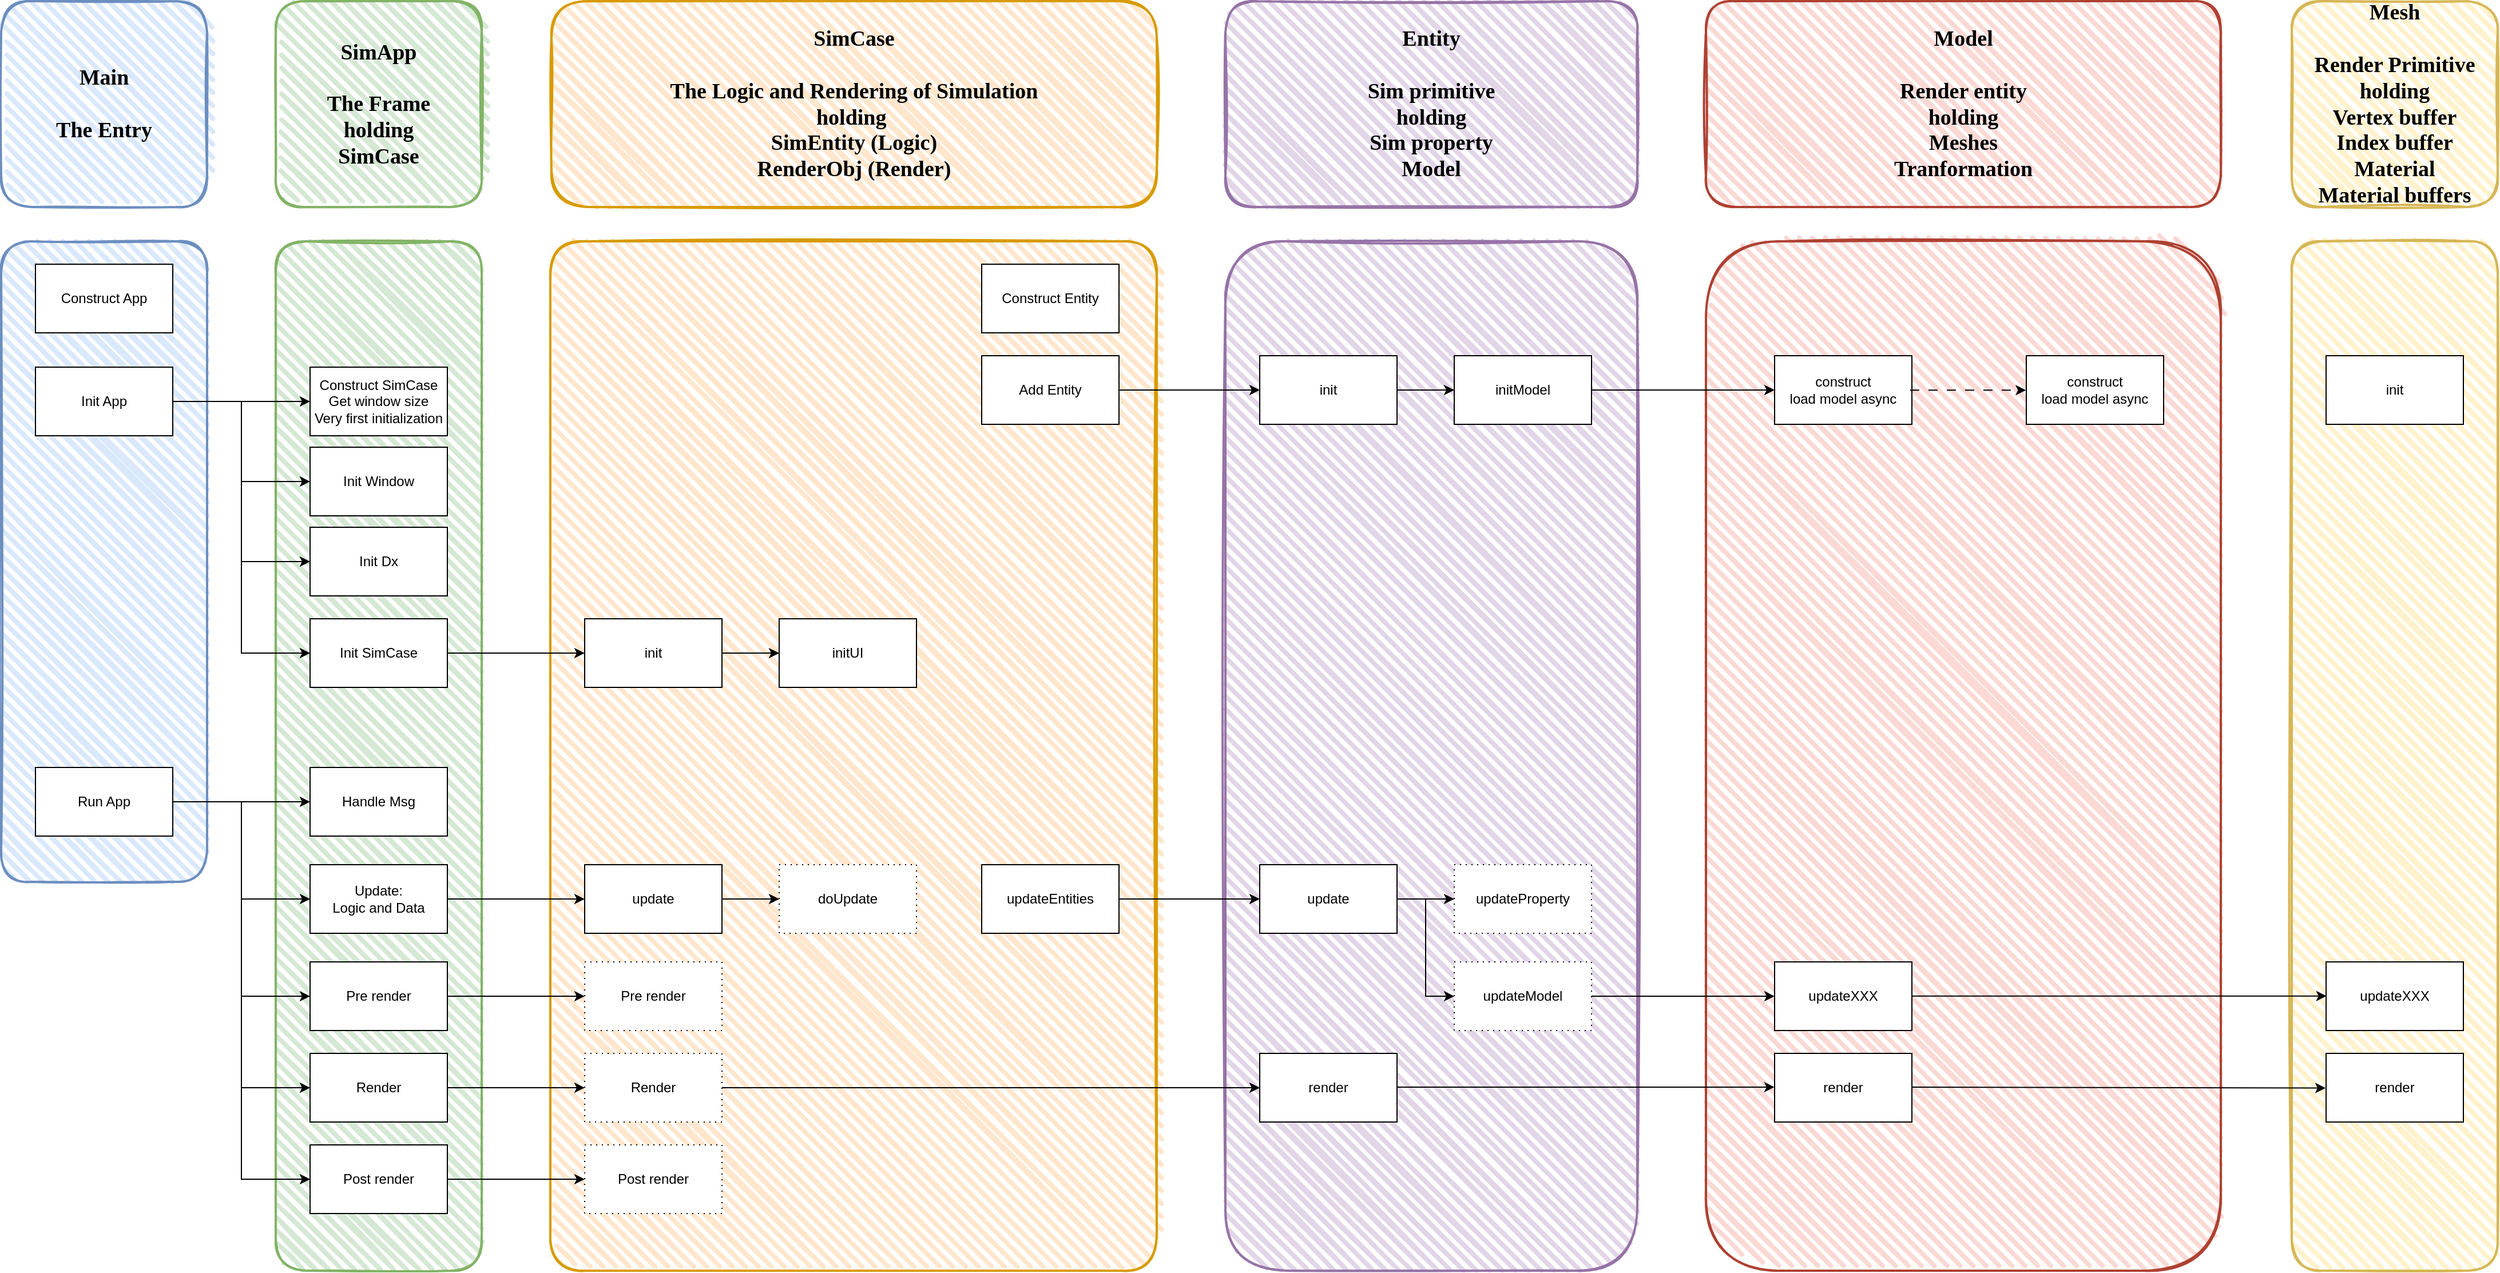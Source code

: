 <mxfile version="26.0.15">
  <diagram id="VeyEVVzGFHHniTcX9GDx" name="第 1 页">
    <mxGraphModel dx="2960" dy="1731" grid="1" gridSize="10" guides="1" tooltips="1" connect="0" arrows="1" fold="1" page="1" pageScale="1" pageWidth="3300" pageHeight="4681" math="0" shadow="0">
      <root>
        <mxCell id="0" />
        <mxCell id="1" parent="0" />
        <mxCell id="VndJTcKDumlg3SM-KgSq-52" value="" style="rounded=1;whiteSpace=wrap;html=1;strokeWidth=2;fillWeight=4;hachureGap=8;hachureAngle=45;fillColor=#fad9d5;sketch=1;strokeColor=#ae4132;" parent="1" vertex="1">
          <mxGeometry x="1570" y="360" width="450" height="900" as="geometry" />
        </mxCell>
        <mxCell id="VndJTcKDumlg3SM-KgSq-81" value="" style="rounded=1;whiteSpace=wrap;html=1;strokeWidth=2;fillWeight=4;hachureGap=8;hachureAngle=45;fillColor=#fff2cc;sketch=1;strokeColor=#d6b656;" parent="1" vertex="1">
          <mxGeometry x="2082" y="360" width="180" height="900" as="geometry" />
        </mxCell>
        <mxCell id="VndJTcKDumlg3SM-KgSq-51" value="" style="rounded=1;whiteSpace=wrap;html=1;strokeWidth=2;fillWeight=4;hachureGap=8;hachureAngle=45;fillColor=#e1d5e7;sketch=1;strokeColor=#9673a6;" parent="1" vertex="1">
          <mxGeometry x="1150" y="360" width="360" height="900" as="geometry" />
        </mxCell>
        <mxCell id="VndJTcKDumlg3SM-KgSq-43" value="" style="rounded=1;whiteSpace=wrap;html=1;strokeWidth=2;fillWeight=4;hachureGap=8;hachureAngle=45;fillColor=#ffe6cc;sketch=1;strokeColor=#d79b00;arcSize=6;" parent="1" vertex="1">
          <mxGeometry x="560" y="360" width="530" height="900" as="geometry" />
        </mxCell>
        <mxCell id="VndJTcKDumlg3SM-KgSq-42" value="" style="rounded=1;whiteSpace=wrap;html=1;strokeWidth=2;fillWeight=4;hachureGap=8;hachureAngle=45;fillColor=#d5e8d4;sketch=1;strokeColor=#82b366;" parent="1" vertex="1">
          <mxGeometry x="320" y="360" width="180" height="900" as="geometry" />
        </mxCell>
        <mxCell id="VndJTcKDumlg3SM-KgSq-41" value="" style="rounded=1;whiteSpace=wrap;html=1;strokeWidth=2;fillWeight=4;hachureGap=8;hachureAngle=45;fillColor=#dae8fc;sketch=1;strokeColor=#6c8ebf;" parent="1" vertex="1">
          <mxGeometry x="80" y="360" width="180" height="560" as="geometry" />
        </mxCell>
        <mxCell id="VndJTcKDumlg3SM-KgSq-5" value="Construct App" style="rounded=0;whiteSpace=wrap;html=1;" parent="1" vertex="1">
          <mxGeometry x="110" y="380" width="120" height="60" as="geometry" />
        </mxCell>
        <mxCell id="VndJTcKDumlg3SM-KgSq-13" style="edgeStyle=orthogonalEdgeStyle;rounded=0;orthogonalLoop=1;jettySize=auto;html=1;exitX=1;exitY=0.5;exitDx=0;exitDy=0;entryX=0;entryY=0.5;entryDx=0;entryDy=0;" parent="1" source="VndJTcKDumlg3SM-KgSq-6" target="VndJTcKDumlg3SM-KgSq-8" edge="1">
          <mxGeometry relative="1" as="geometry" />
        </mxCell>
        <mxCell id="VndJTcKDumlg3SM-KgSq-14" style="edgeStyle=orthogonalEdgeStyle;rounded=0;orthogonalLoop=1;jettySize=auto;html=1;exitX=1;exitY=0.5;exitDx=0;exitDy=0;entryX=0;entryY=0.5;entryDx=0;entryDy=0;" parent="1" source="VndJTcKDumlg3SM-KgSq-6" target="VndJTcKDumlg3SM-KgSq-9" edge="1">
          <mxGeometry relative="1" as="geometry" />
        </mxCell>
        <mxCell id="VndJTcKDumlg3SM-KgSq-15" style="edgeStyle=orthogonalEdgeStyle;rounded=0;orthogonalLoop=1;jettySize=auto;html=1;exitX=1;exitY=0.5;exitDx=0;exitDy=0;entryX=0;entryY=0.5;entryDx=0;entryDy=0;" parent="1" source="VndJTcKDumlg3SM-KgSq-6" target="VndJTcKDumlg3SM-KgSq-10" edge="1">
          <mxGeometry relative="1" as="geometry" />
        </mxCell>
        <mxCell id="VndJTcKDumlg3SM-KgSq-16" style="edgeStyle=orthogonalEdgeStyle;rounded=0;orthogonalLoop=1;jettySize=auto;html=1;exitX=1;exitY=0.5;exitDx=0;exitDy=0;entryX=0;entryY=0.5;entryDx=0;entryDy=0;" parent="1" source="VndJTcKDumlg3SM-KgSq-6" target="VndJTcKDumlg3SM-KgSq-11" edge="1">
          <mxGeometry relative="1" as="geometry" />
        </mxCell>
        <mxCell id="VndJTcKDumlg3SM-KgSq-6" value="Init App" style="rounded=0;whiteSpace=wrap;html=1;" parent="1" vertex="1">
          <mxGeometry x="110" y="470" width="120" height="60" as="geometry" />
        </mxCell>
        <mxCell id="VndJTcKDumlg3SM-KgSq-27" style="edgeStyle=orthogonalEdgeStyle;rounded=0;orthogonalLoop=1;jettySize=auto;html=1;exitX=1;exitY=0.5;exitDx=0;exitDy=0;entryX=0;entryY=0.5;entryDx=0;entryDy=0;" parent="1" source="VndJTcKDumlg3SM-KgSq-7" target="VndJTcKDumlg3SM-KgSq-21" edge="1">
          <mxGeometry relative="1" as="geometry" />
        </mxCell>
        <mxCell id="VndJTcKDumlg3SM-KgSq-28" style="edgeStyle=orthogonalEdgeStyle;rounded=0;orthogonalLoop=1;jettySize=auto;html=1;exitX=1;exitY=0.5;exitDx=0;exitDy=0;entryX=0;entryY=0.5;entryDx=0;entryDy=0;" parent="1" source="VndJTcKDumlg3SM-KgSq-7" target="VndJTcKDumlg3SM-KgSq-22" edge="1">
          <mxGeometry relative="1" as="geometry" />
        </mxCell>
        <mxCell id="VndJTcKDumlg3SM-KgSq-29" style="edgeStyle=orthogonalEdgeStyle;rounded=0;orthogonalLoop=1;jettySize=auto;html=1;exitX=1;exitY=0.5;exitDx=0;exitDy=0;entryX=0;entryY=0.5;entryDx=0;entryDy=0;" parent="1" source="VndJTcKDumlg3SM-KgSq-7" target="VndJTcKDumlg3SM-KgSq-23" edge="1">
          <mxGeometry relative="1" as="geometry" />
        </mxCell>
        <mxCell id="VndJTcKDumlg3SM-KgSq-30" style="edgeStyle=orthogonalEdgeStyle;rounded=0;orthogonalLoop=1;jettySize=auto;html=1;exitX=1;exitY=0.5;exitDx=0;exitDy=0;entryX=0;entryY=0.5;entryDx=0;entryDy=0;" parent="1" source="VndJTcKDumlg3SM-KgSq-7" target="VndJTcKDumlg3SM-KgSq-24" edge="1">
          <mxGeometry relative="1" as="geometry" />
        </mxCell>
        <mxCell id="VndJTcKDumlg3SM-KgSq-31" style="edgeStyle=orthogonalEdgeStyle;rounded=0;orthogonalLoop=1;jettySize=auto;html=1;exitX=1;exitY=0.5;exitDx=0;exitDy=0;entryX=0;entryY=0.5;entryDx=0;entryDy=0;" parent="1" source="VndJTcKDumlg3SM-KgSq-7" target="VndJTcKDumlg3SM-KgSq-25" edge="1">
          <mxGeometry relative="1" as="geometry" />
        </mxCell>
        <mxCell id="VndJTcKDumlg3SM-KgSq-7" value="Run App" style="rounded=0;whiteSpace=wrap;html=1;" parent="1" vertex="1">
          <mxGeometry x="110" y="820" width="120" height="60" as="geometry" />
        </mxCell>
        <mxCell id="VndJTcKDumlg3SM-KgSq-8" value="Construct SimCase&lt;div&gt;Get window size&lt;/div&gt;&lt;div&gt;Very first initialization&lt;/div&gt;" style="rounded=0;whiteSpace=wrap;html=1;" parent="1" vertex="1">
          <mxGeometry x="350" y="470" width="120" height="60" as="geometry" />
        </mxCell>
        <mxCell id="VndJTcKDumlg3SM-KgSq-9" value="Init Window" style="rounded=0;whiteSpace=wrap;html=1;" parent="1" vertex="1">
          <mxGeometry x="350" y="540" width="120" height="60" as="geometry" />
        </mxCell>
        <mxCell id="VndJTcKDumlg3SM-KgSq-10" value="Init Dx" style="rounded=0;whiteSpace=wrap;html=1;" parent="1" vertex="1">
          <mxGeometry x="350" y="610" width="120" height="60" as="geometry" />
        </mxCell>
        <mxCell id="VndJTcKDumlg3SM-KgSq-19" style="edgeStyle=orthogonalEdgeStyle;rounded=0;orthogonalLoop=1;jettySize=auto;html=1;exitX=1;exitY=0.5;exitDx=0;exitDy=0;entryX=0;entryY=0.5;entryDx=0;entryDy=0;" parent="1" source="VndJTcKDumlg3SM-KgSq-11" target="VndJTcKDumlg3SM-KgSq-17" edge="1">
          <mxGeometry relative="1" as="geometry" />
        </mxCell>
        <mxCell id="VndJTcKDumlg3SM-KgSq-11" value="Init SimCase" style="rounded=0;whiteSpace=wrap;html=1;" parent="1" vertex="1">
          <mxGeometry x="350" y="690" width="120" height="60" as="geometry" />
        </mxCell>
        <mxCell id="VndJTcKDumlg3SM-KgSq-72" style="edgeStyle=orthogonalEdgeStyle;rounded=0;orthogonalLoop=1;jettySize=auto;html=1;exitX=1;exitY=0.5;exitDx=0;exitDy=0;entryX=0;entryY=0.5;entryDx=0;entryDy=0;" parent="1" source="VndJTcKDumlg3SM-KgSq-17" target="VndJTcKDumlg3SM-KgSq-70" edge="1">
          <mxGeometry relative="1" as="geometry" />
        </mxCell>
        <mxCell id="VndJTcKDumlg3SM-KgSq-17" value="init" style="rounded=0;whiteSpace=wrap;html=1;" parent="1" vertex="1">
          <mxGeometry x="590" y="690" width="120" height="60" as="geometry" />
        </mxCell>
        <mxCell id="VndJTcKDumlg3SM-KgSq-21" value="Handle Msg" style="rounded=0;whiteSpace=wrap;html=1;" parent="1" vertex="1">
          <mxGeometry x="350" y="820" width="120" height="60" as="geometry" />
        </mxCell>
        <mxCell id="VndJTcKDumlg3SM-KgSq-37" style="edgeStyle=orthogonalEdgeStyle;rounded=0;orthogonalLoop=1;jettySize=auto;html=1;exitX=1;exitY=0.5;exitDx=0;exitDy=0;entryX=0;entryY=0.5;entryDx=0;entryDy=0;" parent="1" source="VndJTcKDumlg3SM-KgSq-22" target="VndJTcKDumlg3SM-KgSq-32" edge="1">
          <mxGeometry relative="1" as="geometry" />
        </mxCell>
        <mxCell id="VndJTcKDumlg3SM-KgSq-22" value="Update:&lt;div&gt;Logic and Data&lt;/div&gt;" style="rounded=0;whiteSpace=wrap;html=1;" parent="1" vertex="1">
          <mxGeometry x="350" y="905" width="120" height="60" as="geometry" />
        </mxCell>
        <mxCell id="VndJTcKDumlg3SM-KgSq-38" style="edgeStyle=orthogonalEdgeStyle;rounded=0;orthogonalLoop=1;jettySize=auto;html=1;exitX=1;exitY=0.5;exitDx=0;exitDy=0;entryX=0;entryY=0.5;entryDx=0;entryDy=0;" parent="1" source="VndJTcKDumlg3SM-KgSq-23" target="VndJTcKDumlg3SM-KgSq-33" edge="1">
          <mxGeometry relative="1" as="geometry" />
        </mxCell>
        <mxCell id="VndJTcKDumlg3SM-KgSq-23" value="Pre render" style="rounded=0;whiteSpace=wrap;html=1;" parent="1" vertex="1">
          <mxGeometry x="350" y="990" width="120" height="60" as="geometry" />
        </mxCell>
        <mxCell id="VndJTcKDumlg3SM-KgSq-39" style="edgeStyle=orthogonalEdgeStyle;rounded=0;orthogonalLoop=1;jettySize=auto;html=1;exitX=1;exitY=0.5;exitDx=0;exitDy=0;entryX=0;entryY=0.5;entryDx=0;entryDy=0;" parent="1" source="VndJTcKDumlg3SM-KgSq-24" target="VndJTcKDumlg3SM-KgSq-34" edge="1">
          <mxGeometry relative="1" as="geometry" />
        </mxCell>
        <mxCell id="VndJTcKDumlg3SM-KgSq-24" value="Render" style="rounded=0;whiteSpace=wrap;html=1;" parent="1" vertex="1">
          <mxGeometry x="350" y="1070" width="120" height="60" as="geometry" />
        </mxCell>
        <mxCell id="VndJTcKDumlg3SM-KgSq-40" style="edgeStyle=orthogonalEdgeStyle;rounded=0;orthogonalLoop=1;jettySize=auto;html=1;exitX=1;exitY=0.5;exitDx=0;exitDy=0;entryX=0;entryY=0.5;entryDx=0;entryDy=0;" parent="1" source="VndJTcKDumlg3SM-KgSq-25" target="VndJTcKDumlg3SM-KgSq-35" edge="1">
          <mxGeometry relative="1" as="geometry" />
        </mxCell>
        <mxCell id="VndJTcKDumlg3SM-KgSq-25" value="Post render" style="rounded=0;whiteSpace=wrap;html=1;" parent="1" vertex="1">
          <mxGeometry x="350" y="1150" width="120" height="60" as="geometry" />
        </mxCell>
        <mxCell id="VndJTcKDumlg3SM-KgSq-62" style="edgeStyle=orthogonalEdgeStyle;rounded=0;orthogonalLoop=1;jettySize=auto;html=1;exitX=1;exitY=0.5;exitDx=0;exitDy=0;" parent="1" source="VndJTcKDumlg3SM-KgSq-32" target="VndJTcKDumlg3SM-KgSq-60" edge="1">
          <mxGeometry relative="1" as="geometry" />
        </mxCell>
        <mxCell id="VndJTcKDumlg3SM-KgSq-32" value="update" style="rounded=0;whiteSpace=wrap;html=1;" parent="1" vertex="1">
          <mxGeometry x="590" y="905" width="120" height="60" as="geometry" />
        </mxCell>
        <mxCell id="VndJTcKDumlg3SM-KgSq-33" value="Pre render" style="rounded=0;whiteSpace=wrap;html=1;dashed=1;dashPattern=1 4;" parent="1" vertex="1">
          <mxGeometry x="590" y="990" width="120" height="60" as="geometry" />
        </mxCell>
        <mxCell id="VndJTcKDumlg3SM-KgSq-85" style="edgeStyle=orthogonalEdgeStyle;rounded=0;orthogonalLoop=1;jettySize=auto;html=1;exitX=1;exitY=0.5;exitDx=0;exitDy=0;entryX=0;entryY=0.5;entryDx=0;entryDy=0;" parent="1" source="VndJTcKDumlg3SM-KgSq-34" target="VndJTcKDumlg3SM-KgSq-83" edge="1">
          <mxGeometry relative="1" as="geometry" />
        </mxCell>
        <mxCell id="VndJTcKDumlg3SM-KgSq-34" value="Render" style="rounded=0;whiteSpace=wrap;html=1;dashed=1;dashPattern=1 4;" parent="1" vertex="1">
          <mxGeometry x="590" y="1070" width="120" height="60" as="geometry" />
        </mxCell>
        <mxCell id="VndJTcKDumlg3SM-KgSq-35" value="Post render" style="rounded=0;whiteSpace=wrap;html=1;dashed=1;dashPattern=1 4;" parent="1" vertex="1">
          <mxGeometry x="590" y="1150" width="120" height="60" as="geometry" />
        </mxCell>
        <mxCell id="VndJTcKDumlg3SM-KgSq-44" value="&lt;font style=&quot;font-size: 19px;&quot; face=&quot;Comic Sans MS&quot;&gt;&lt;b style=&quot;&quot;&gt;Main&lt;/b&gt;&lt;/font&gt;&lt;div&gt;&lt;font style=&quot;font-size: 19px;&quot; face=&quot;Comic Sans MS&quot;&gt;&lt;b style=&quot;&quot;&gt;&lt;br&gt;&lt;/b&gt;&lt;/font&gt;&lt;/div&gt;&lt;div&gt;&lt;font style=&quot;font-size: 19px;&quot; face=&quot;Comic Sans MS&quot;&gt;&lt;b style=&quot;&quot;&gt;The Entry&lt;/b&gt;&lt;/font&gt;&lt;/div&gt;" style="rounded=1;whiteSpace=wrap;html=1;strokeWidth=2;fillWeight=4;hachureGap=8;hachureAngle=45;fillColor=#dae8fc;sketch=1;strokeColor=#6c8ebf;" parent="1" vertex="1">
          <mxGeometry x="80" y="150" width="180" height="180" as="geometry" />
        </mxCell>
        <mxCell id="VndJTcKDumlg3SM-KgSq-45" value="&lt;font style=&quot;font-size: 19px;&quot; face=&quot;Comic Sans MS&quot;&gt;&lt;b style=&quot;&quot;&gt;SimApp&lt;/b&gt;&lt;/font&gt;&lt;div&gt;&lt;font style=&quot;font-size: 19px;&quot; face=&quot;Comic Sans MS&quot;&gt;&lt;b style=&quot;&quot;&gt;&lt;br&gt;&lt;/b&gt;&lt;/font&gt;&lt;/div&gt;&lt;div&gt;&lt;font style=&quot;font-size: 19px;&quot; face=&quot;Comic Sans MS&quot;&gt;&lt;b style=&quot;&quot;&gt;The Frame&lt;/b&gt;&lt;/font&gt;&lt;/div&gt;&lt;div&gt;&lt;font style=&quot;font-size: 19px;&quot; face=&quot;Comic Sans MS&quot;&gt;&lt;b style=&quot;&quot;&gt;holding&lt;/b&gt;&lt;/font&gt;&lt;/div&gt;&lt;div&gt;&lt;font style=&quot;font-size: 19px;&quot; face=&quot;Comic Sans MS&quot;&gt;&lt;b style=&quot;&quot;&gt;SimCase&lt;/b&gt;&lt;/font&gt;&lt;/div&gt;" style="rounded=1;whiteSpace=wrap;html=1;strokeWidth=2;fillWeight=4;hachureGap=8;hachureAngle=45;fillColor=#d5e8d4;sketch=1;strokeColor=#82b366;" parent="1" vertex="1">
          <mxGeometry x="320" y="150" width="180" height="180" as="geometry" />
        </mxCell>
        <mxCell id="VndJTcKDumlg3SM-KgSq-46" value="&lt;font style=&quot;font-size: 19px;&quot; face=&quot;Comic Sans MS&quot;&gt;&lt;b style=&quot;&quot;&gt;SimCase&lt;/b&gt;&lt;/font&gt;&lt;div&gt;&lt;font style=&quot;font-size: 19px;&quot; face=&quot;Comic Sans MS&quot;&gt;&lt;b style=&quot;&quot;&gt;&lt;br&gt;&lt;/b&gt;&lt;/font&gt;&lt;/div&gt;&lt;div&gt;&lt;font style=&quot;font-size: 19px;&quot; face=&quot;Comic Sans MS&quot;&gt;&lt;b style=&quot;&quot;&gt;The Logic and Rendering of Simulation&lt;/b&gt;&lt;/font&gt;&lt;/div&gt;&lt;div&gt;&lt;font style=&quot;font-size: 19px;&quot; face=&quot;Comic Sans MS&quot;&gt;&lt;b style=&quot;&quot;&gt;holding&amp;nbsp;&lt;/b&gt;&lt;/font&gt;&lt;/div&gt;&lt;div&gt;&lt;font face=&quot;Comic Sans MS&quot;&gt;&lt;span style=&quot;font-size: 19px;&quot;&gt;&lt;b&gt;SimEntity (Logic)&lt;/b&gt;&lt;/span&gt;&lt;/font&gt;&lt;/div&gt;&lt;div&gt;&lt;font face=&quot;Comic Sans MS&quot;&gt;&lt;span style=&quot;font-size: 19px;&quot;&gt;&lt;b&gt;RenderObj (Render)&lt;/b&gt;&lt;/span&gt;&lt;/font&gt;&lt;/div&gt;" style="rounded=1;whiteSpace=wrap;html=1;strokeWidth=2;fillWeight=4;hachureGap=8;hachureAngle=45;fillColor=#ffe6cc;sketch=1;strokeColor=#d79b00;arcSize=18;" parent="1" vertex="1">
          <mxGeometry x="561" y="150" width="529" height="180" as="geometry" />
        </mxCell>
        <mxCell id="VndJTcKDumlg3SM-KgSq-47" value="Construct Entity" style="rounded=0;whiteSpace=wrap;html=1;" parent="1" vertex="1">
          <mxGeometry x="937" y="380" width="120" height="60" as="geometry" />
        </mxCell>
        <mxCell id="VndJTcKDumlg3SM-KgSq-54" style="edgeStyle=orthogonalEdgeStyle;rounded=0;orthogonalLoop=1;jettySize=auto;html=1;exitX=1;exitY=0.5;exitDx=0;exitDy=0;entryX=0;entryY=0.5;entryDx=0;entryDy=0;" parent="1" source="VndJTcKDumlg3SM-KgSq-48" target="VndJTcKDumlg3SM-KgSq-49" edge="1">
          <mxGeometry relative="1" as="geometry" />
        </mxCell>
        <mxCell id="VndJTcKDumlg3SM-KgSq-48" value="Add Entity" style="rounded=0;whiteSpace=wrap;html=1;" parent="1" vertex="1">
          <mxGeometry x="937" y="460" width="120" height="60" as="geometry" />
        </mxCell>
        <mxCell id="VndJTcKDumlg3SM-KgSq-75" style="edgeStyle=orthogonalEdgeStyle;rounded=0;orthogonalLoop=1;jettySize=auto;html=1;exitX=1;exitY=0.5;exitDx=0;exitDy=0;entryX=0;entryY=0.5;entryDx=0;entryDy=0;" parent="1" source="VndJTcKDumlg3SM-KgSq-49" target="VndJTcKDumlg3SM-KgSq-73" edge="1">
          <mxGeometry relative="1" as="geometry" />
        </mxCell>
        <mxCell id="VndJTcKDumlg3SM-KgSq-49" value="init" style="rounded=0;whiteSpace=wrap;html=1;" parent="1" vertex="1">
          <mxGeometry x="1180" y="460" width="120" height="60" as="geometry" />
        </mxCell>
        <mxCell id="VndJTcKDumlg3SM-KgSq-50" value="construct&lt;div&gt;load model async&lt;/div&gt;" style="rounded=0;whiteSpace=wrap;html=1;" parent="1" vertex="1">
          <mxGeometry x="1630" y="460" width="120" height="60" as="geometry" />
        </mxCell>
        <mxCell id="VndJTcKDumlg3SM-KgSq-56" value="&lt;font style=&quot;font-size: 19px;&quot; face=&quot;Comic Sans MS&quot;&gt;&lt;b style=&quot;&quot;&gt;Entity&lt;/b&gt;&lt;/font&gt;&lt;div&gt;&lt;font style=&quot;font-size: 19px;&quot; face=&quot;Comic Sans MS&quot;&gt;&lt;b style=&quot;&quot;&gt;&lt;br&gt;&lt;/b&gt;&lt;/font&gt;&lt;/div&gt;&lt;div&gt;&lt;font style=&quot;font-size: 19px;&quot; face=&quot;Comic Sans MS&quot;&gt;&lt;b style=&quot;&quot;&gt;Sim&lt;/b&gt;&lt;/font&gt;&lt;b style=&quot;background-color: transparent; color: light-dark(rgb(0, 0, 0), rgb(255, 255, 255)); font-size: 19px; font-family: &amp;quot;Comic Sans MS&amp;quot;;&quot;&gt;&amp;nbsp;primitive&lt;/b&gt;&lt;/div&gt;&lt;div&gt;&lt;font style=&quot;font-size: 19px;&quot; face=&quot;Comic Sans MS&quot;&gt;&lt;b style=&quot;&quot;&gt;holding&lt;/b&gt;&lt;/font&gt;&lt;/div&gt;&lt;div&gt;&lt;font face=&quot;Comic Sans MS&quot;&gt;&lt;span style=&quot;font-size: 19px;&quot;&gt;&lt;b&gt;Sim property&lt;/b&gt;&lt;/span&gt;&lt;/font&gt;&lt;/div&gt;&lt;div&gt;&lt;font face=&quot;Comic Sans MS&quot;&gt;&lt;span style=&quot;font-size: 19px;&quot;&gt;&lt;b&gt;Model&lt;/b&gt;&lt;/span&gt;&lt;/font&gt;&lt;/div&gt;" style="rounded=1;whiteSpace=wrap;html=1;strokeWidth=2;fillWeight=4;hachureGap=8;hachureAngle=45;fillColor=#e1d5e7;sketch=1;strokeColor=#9673a6;" parent="1" vertex="1">
          <mxGeometry x="1150" y="150" width="360" height="180" as="geometry" />
        </mxCell>
        <mxCell id="VndJTcKDumlg3SM-KgSq-57" value="&lt;font face=&quot;Comic Sans MS&quot;&gt;&lt;span style=&quot;font-size: 19px;&quot;&gt;&lt;b&gt;Model&lt;/b&gt;&lt;/span&gt;&lt;/font&gt;&lt;br&gt;&lt;div&gt;&lt;font style=&quot;font-size: 19px;&quot; face=&quot;Comic Sans MS&quot;&gt;&lt;b style=&quot;&quot;&gt;&lt;br&gt;&lt;/b&gt;&lt;/font&gt;&lt;/div&gt;&lt;div&gt;&lt;b style=&quot;background-color: transparent; color: light-dark(rgb(0, 0, 0), rgb(255, 255, 255)); font-size: 19px; font-family: &amp;quot;Comic Sans MS&amp;quot;;&quot;&gt;Render entity&lt;/b&gt;&lt;/div&gt;&lt;div&gt;&lt;font style=&quot;font-size: 19px;&quot; face=&quot;Comic Sans MS&quot;&gt;&lt;b style=&quot;&quot;&gt;holding&lt;/b&gt;&lt;/font&gt;&lt;/div&gt;&lt;div&gt;&lt;font face=&quot;Comic Sans MS&quot;&gt;&lt;span style=&quot;font-size: 19px;&quot;&gt;&lt;b&gt;Meshes&lt;/b&gt;&lt;/span&gt;&lt;/font&gt;&lt;/div&gt;&lt;div&gt;&lt;font face=&quot;Comic Sans MS&quot;&gt;&lt;span style=&quot;font-size: 19px;&quot;&gt;&lt;b&gt;Tranformation&lt;/b&gt;&lt;/span&gt;&lt;/font&gt;&lt;/div&gt;" style="rounded=1;whiteSpace=wrap;html=1;strokeWidth=2;fillWeight=4;hachureGap=8;hachureAngle=45;fillColor=#fad9d5;sketch=1;strokeColor=#ae4132;" parent="1" vertex="1">
          <mxGeometry x="1570" y="150" width="450" height="180" as="geometry" />
        </mxCell>
        <mxCell id="VndJTcKDumlg3SM-KgSq-64" style="edgeStyle=orthogonalEdgeStyle;rounded=0;orthogonalLoop=1;jettySize=auto;html=1;exitX=1;exitY=0.5;exitDx=0;exitDy=0;entryX=0;entryY=0.5;entryDx=0;entryDy=0;" parent="1" source="VndJTcKDumlg3SM-KgSq-58" target="VndJTcKDumlg3SM-KgSq-59" edge="1">
          <mxGeometry relative="1" as="geometry" />
        </mxCell>
        <mxCell id="VndJTcKDumlg3SM-KgSq-58" value="updateEntities" style="rounded=0;whiteSpace=wrap;html=1;" parent="1" vertex="1">
          <mxGeometry x="937" y="905" width="120" height="60" as="geometry" />
        </mxCell>
        <mxCell id="VndJTcKDumlg3SM-KgSq-68" style="edgeStyle=orthogonalEdgeStyle;rounded=0;orthogonalLoop=1;jettySize=auto;html=1;exitX=1;exitY=0.5;exitDx=0;exitDy=0;" parent="1" source="VndJTcKDumlg3SM-KgSq-59" target="VndJTcKDumlg3SM-KgSq-65" edge="1">
          <mxGeometry relative="1" as="geometry" />
        </mxCell>
        <mxCell id="VndJTcKDumlg3SM-KgSq-69" style="edgeStyle=orthogonalEdgeStyle;rounded=0;orthogonalLoop=1;jettySize=auto;html=1;exitX=1;exitY=0.5;exitDx=0;exitDy=0;entryX=0;entryY=0.5;entryDx=0;entryDy=0;" parent="1" source="VndJTcKDumlg3SM-KgSq-59" target="VndJTcKDumlg3SM-KgSq-66" edge="1">
          <mxGeometry relative="1" as="geometry" />
        </mxCell>
        <mxCell id="VndJTcKDumlg3SM-KgSq-59" value="update" style="rounded=0;whiteSpace=wrap;html=1;" parent="1" vertex="1">
          <mxGeometry x="1180" y="905" width="120" height="60" as="geometry" />
        </mxCell>
        <mxCell id="VndJTcKDumlg3SM-KgSq-60" value="doUpdate" style="rounded=0;whiteSpace=wrap;html=1;dashed=1;dashPattern=1 4;" parent="1" vertex="1">
          <mxGeometry x="760" y="905" width="120" height="60" as="geometry" />
        </mxCell>
        <mxCell id="VndJTcKDumlg3SM-KgSq-65" value="updateProperty" style="rounded=0;whiteSpace=wrap;html=1;dashed=1;dashPattern=1 4;" parent="1" vertex="1">
          <mxGeometry x="1350" y="905" width="120" height="60" as="geometry" />
        </mxCell>
        <mxCell id="VndJTcKDumlg3SM-KgSq-80" style="edgeStyle=orthogonalEdgeStyle;rounded=0;orthogonalLoop=1;jettySize=auto;html=1;exitX=1;exitY=0.5;exitDx=0;exitDy=0;entryX=0;entryY=0.5;entryDx=0;entryDy=0;" parent="1" source="VndJTcKDumlg3SM-KgSq-66" target="VndJTcKDumlg3SM-KgSq-78" edge="1">
          <mxGeometry relative="1" as="geometry" />
        </mxCell>
        <mxCell id="VndJTcKDumlg3SM-KgSq-66" value="updateModel" style="rounded=0;whiteSpace=wrap;html=1;dashed=1;dashPattern=1 4;" parent="1" vertex="1">
          <mxGeometry x="1350" y="990" width="120" height="60" as="geometry" />
        </mxCell>
        <mxCell id="VndJTcKDumlg3SM-KgSq-70" value="initUI" style="rounded=0;whiteSpace=wrap;html=1;" parent="1" vertex="1">
          <mxGeometry x="760" y="690" width="120" height="60" as="geometry" />
        </mxCell>
        <mxCell id="VndJTcKDumlg3SM-KgSq-77" style="edgeStyle=orthogonalEdgeStyle;rounded=0;orthogonalLoop=1;jettySize=auto;html=1;exitX=1;exitY=0.5;exitDx=0;exitDy=0;entryX=0;entryY=0.5;entryDx=0;entryDy=0;" parent="1" source="VndJTcKDumlg3SM-KgSq-73" target="VndJTcKDumlg3SM-KgSq-50" edge="1">
          <mxGeometry relative="1" as="geometry" />
        </mxCell>
        <mxCell id="VndJTcKDumlg3SM-KgSq-73" value="initModel" style="rounded=0;whiteSpace=wrap;html=1;" parent="1" vertex="1">
          <mxGeometry x="1350" y="460" width="120" height="60" as="geometry" />
        </mxCell>
        <mxCell id="VndJTcKDumlg3SM-KgSq-78" value="updateXXX" style="rounded=0;whiteSpace=wrap;html=1;" parent="1" vertex="1">
          <mxGeometry x="1630" y="990" width="120" height="60" as="geometry" />
        </mxCell>
        <mxCell id="VndJTcKDumlg3SM-KgSq-82" value="&lt;font face=&quot;Comic Sans MS&quot;&gt;&lt;span style=&quot;font-size: 19px;&quot;&gt;&lt;b&gt;Mesh&lt;/b&gt;&lt;/span&gt;&lt;/font&gt;&lt;br&gt;&lt;div&gt;&lt;font face=&quot;Comic Sans MS&quot;&gt;&lt;span style=&quot;font-size: 19px;&quot;&gt;&lt;b&gt;&lt;br&gt;&lt;/b&gt;&lt;/span&gt;&lt;/font&gt;&lt;/div&gt;&lt;div&gt;&lt;font face=&quot;Comic Sans MS&quot;&gt;&lt;span style=&quot;font-size: 19px;&quot;&gt;&lt;b&gt;Render Primitive&lt;/b&gt;&lt;/span&gt;&lt;/font&gt;&lt;/div&gt;&lt;div&gt;&lt;font face=&quot;Comic Sans MS&quot;&gt;&lt;span style=&quot;font-size: 19px;&quot;&gt;&lt;b&gt;holding&lt;/b&gt;&lt;/span&gt;&lt;/font&gt;&lt;/div&gt;&lt;div&gt;&lt;font face=&quot;Comic Sans MS&quot;&gt;&lt;span style=&quot;font-size: 19px;&quot;&gt;&lt;b&gt;Vertex buffer&lt;/b&gt;&lt;/span&gt;&lt;/font&gt;&lt;/div&gt;&lt;div&gt;&lt;font face=&quot;Comic Sans MS&quot;&gt;&lt;span style=&quot;font-size: 19px;&quot;&gt;&lt;b&gt;Index buffer&lt;/b&gt;&lt;/span&gt;&lt;/font&gt;&lt;/div&gt;&lt;div&gt;&lt;font face=&quot;Comic Sans MS&quot;&gt;&lt;span style=&quot;font-size: 19px;&quot;&gt;&lt;b&gt;Material&lt;/b&gt;&lt;/span&gt;&lt;/font&gt;&lt;/div&gt;&lt;div&gt;&lt;font face=&quot;Comic Sans MS&quot;&gt;&lt;span style=&quot;font-size: 19px;&quot;&gt;&lt;b&gt;Material buffers&lt;/b&gt;&lt;/span&gt;&lt;/font&gt;&lt;/div&gt;" style="rounded=1;whiteSpace=wrap;html=1;strokeWidth=2;fillWeight=4;hachureGap=8;hachureAngle=45;fillColor=#fff2cc;sketch=1;strokeColor=#d6b656;" parent="1" vertex="1">
          <mxGeometry x="2082" y="150" width="180" height="180" as="geometry" />
        </mxCell>
        <mxCell id="VndJTcKDumlg3SM-KgSq-83" value="render" style="rounded=0;whiteSpace=wrap;html=1;" parent="1" vertex="1">
          <mxGeometry x="1180" y="1070" width="120" height="60" as="geometry" />
        </mxCell>
        <mxCell id="VndJTcKDumlg3SM-KgSq-92" value="init" style="rounded=0;whiteSpace=wrap;html=1;" parent="1" vertex="1">
          <mxGeometry x="2112" y="460" width="120" height="60" as="geometry" />
        </mxCell>
        <mxCell id="7WFM1LRBEUabx5Gw9Pqf-1" value="construct&lt;div&gt;load model async&lt;/div&gt;" style="rounded=0;whiteSpace=wrap;html=1;" vertex="1" parent="1">
          <mxGeometry x="1850" y="460" width="120" height="60" as="geometry" />
        </mxCell>
        <mxCell id="7WFM1LRBEUabx5Gw9Pqf-2" value="" style="endArrow=classic;html=1;rounded=0;entryX=-0.003;entryY=0.503;entryDx=0;entryDy=0;entryPerimeter=0;exitX=0.987;exitY=0.503;exitDx=0;exitDy=0;exitPerimeter=0;dashed=1;dashPattern=8 8;" edge="1" parent="1" source="VndJTcKDumlg3SM-KgSq-50" target="7WFM1LRBEUabx5Gw9Pqf-1">
          <mxGeometry width="50" height="50" relative="1" as="geometry">
            <mxPoint x="1900" y="430" as="sourcePoint" />
            <mxPoint x="1950" y="380" as="targetPoint" />
          </mxGeometry>
        </mxCell>
        <mxCell id="7WFM1LRBEUabx5Gw9Pqf-3" value="updateXXX" style="rounded=0;whiteSpace=wrap;html=1;" vertex="1" parent="1">
          <mxGeometry x="2112" y="990" width="120" height="60" as="geometry" />
        </mxCell>
        <mxCell id="7WFM1LRBEUabx5Gw9Pqf-4" value="" style="endArrow=classic;html=1;rounded=0;exitX=1.003;exitY=0.497;exitDx=0;exitDy=0;exitPerimeter=0;entryX=0.003;entryY=0.497;entryDx=0;entryDy=0;entryPerimeter=0;" edge="1" parent="1" source="VndJTcKDumlg3SM-KgSq-78" target="7WFM1LRBEUabx5Gw9Pqf-3">
          <mxGeometry width="50" height="50" relative="1" as="geometry">
            <mxPoint x="1920" y="1140" as="sourcePoint" />
            <mxPoint x="1970" y="1090" as="targetPoint" />
          </mxGeometry>
        </mxCell>
        <mxCell id="7WFM1LRBEUabx5Gw9Pqf-5" value="render" style="rounded=0;whiteSpace=wrap;html=1;" vertex="1" parent="1">
          <mxGeometry x="1630" y="1070" width="120" height="60" as="geometry" />
        </mxCell>
        <mxCell id="7WFM1LRBEUabx5Gw9Pqf-6" value="render" style="rounded=0;whiteSpace=wrap;html=1;" vertex="1" parent="1">
          <mxGeometry x="2112" y="1070" width="120" height="60" as="geometry" />
        </mxCell>
        <mxCell id="7WFM1LRBEUabx5Gw9Pqf-7" style="edgeStyle=orthogonalEdgeStyle;rounded=0;orthogonalLoop=1;jettySize=auto;html=1;exitX=0.998;exitY=0.491;exitDx=0;exitDy=0;entryX=-0.001;entryY=0.491;entryDx=0;entryDy=0;exitPerimeter=0;entryPerimeter=0;" edge="1" parent="1" source="VndJTcKDumlg3SM-KgSq-83" target="7WFM1LRBEUabx5Gw9Pqf-5">
          <mxGeometry relative="1" as="geometry">
            <mxPoint x="1340" y="1099.47" as="sourcePoint" />
            <mxPoint x="1463" y="1099.47" as="targetPoint" />
          </mxGeometry>
        </mxCell>
        <mxCell id="7WFM1LRBEUabx5Gw9Pqf-8" value="" style="endArrow=classic;html=1;rounded=0;exitX=1.002;exitY=0.491;exitDx=0;exitDy=0;exitPerimeter=0;entryX=-0.004;entryY=0.505;entryDx=0;entryDy=0;entryPerimeter=0;" edge="1" parent="1" source="7WFM1LRBEUabx5Gw9Pqf-5" target="7WFM1LRBEUabx5Gw9Pqf-6">
          <mxGeometry width="50" height="50" relative="1" as="geometry">
            <mxPoint x="1840" y="1150" as="sourcePoint" />
            <mxPoint x="1890" y="1100" as="targetPoint" />
          </mxGeometry>
        </mxCell>
      </root>
    </mxGraphModel>
  </diagram>
</mxfile>
